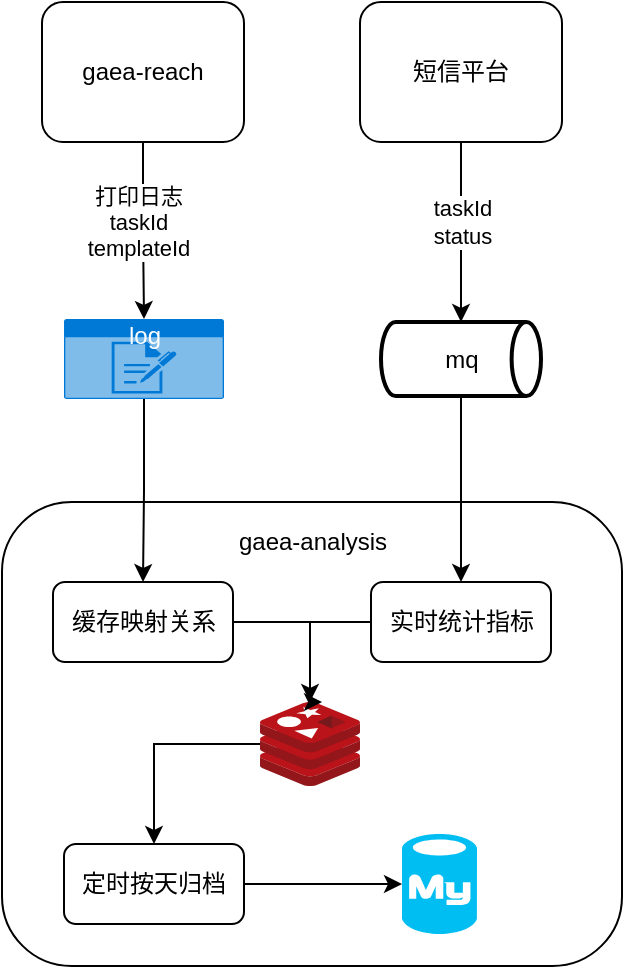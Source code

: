 <mxfile version="16.6.2" type="github">
  <diagram id="QfpV6kOfdEtOZohssIw-" name="Page-1">
    <mxGraphModel dx="1298" dy="834" grid="1" gridSize="10" guides="1" tooltips="1" connect="1" arrows="1" fold="1" page="1" pageScale="1" pageWidth="827" pageHeight="1169" math="0" shadow="0">
      <root>
        <mxCell id="0" />
        <mxCell id="1" parent="0" />
        <mxCell id="YGTyeJJ0-g0J-V8NWOky-4" value="" style="rounded=1;whiteSpace=wrap;html=1;" parent="1" vertex="1">
          <mxGeometry x="200" y="340" width="310" height="232" as="geometry" />
        </mxCell>
        <mxCell id="YGTyeJJ0-g0J-V8NWOky-19" value="" style="edgeStyle=orthogonalEdgeStyle;rounded=0;orthogonalLoop=1;jettySize=auto;html=1;exitX=0.5;exitY=1;exitDx=0;exitDy=0;exitPerimeter=0;" parent="1" source="enrKlfp2G_p9VQV3nfvR-1" target="YGTyeJJ0-g0J-V8NWOky-22" edge="1">
          <mxGeometry relative="1" as="geometry">
            <mxPoint x="270.5" y="287" as="sourcePoint" />
          </mxGeometry>
        </mxCell>
        <mxCell id="YGTyeJJ0-g0J-V8NWOky-34" style="edgeStyle=orthogonalEdgeStyle;rounded=0;orthogonalLoop=1;jettySize=auto;html=1;entryX=0.5;entryY=0;entryDx=0;entryDy=0;" parent="1" source="YGTyeJJ0-g0J-V8NWOky-9" target="YGTyeJJ0-g0J-V8NWOky-29" edge="1">
          <mxGeometry relative="1" as="geometry" />
        </mxCell>
        <mxCell id="YGTyeJJ0-g0J-V8NWOky-9" value="" style="sketch=0;aspect=fixed;html=1;points=[];align=center;image;fontSize=12;image=img/lib/mscae/Cache_Redis_Product.svg;" parent="1" vertex="1">
          <mxGeometry x="329" y="440" width="50" height="42" as="geometry" />
        </mxCell>
        <mxCell id="YGTyeJJ0-g0J-V8NWOky-11" value="" style="verticalLabelPosition=bottom;html=1;verticalAlign=top;align=center;strokeColor=none;fillColor=#00BEF2;shape=mxgraph.azure.mysql_database;" parent="1" vertex="1">
          <mxGeometry x="400" y="506" width="37.5" height="50" as="geometry" />
        </mxCell>
        <mxCell id="YGTyeJJ0-g0J-V8NWOky-25" value="" style="edgeStyle=orthogonalEdgeStyle;rounded=0;orthogonalLoop=1;jettySize=auto;html=1;" parent="1" source="YGTyeJJ0-g0J-V8NWOky-13" target="YGTyeJJ0-g0J-V8NWOky-24" edge="1">
          <mxGeometry relative="1" as="geometry" />
        </mxCell>
        <mxCell id="YGTyeJJ0-g0J-V8NWOky-13" value="mq" style="strokeWidth=2;html=1;shape=mxgraph.flowchart.direct_data;whiteSpace=wrap;" parent="1" vertex="1">
          <mxGeometry x="389.5" y="250" width="80" height="37" as="geometry" />
        </mxCell>
        <mxCell id="YGTyeJJ0-g0J-V8NWOky-16" value="" style="edgeStyle=orthogonalEdgeStyle;rounded=0;orthogonalLoop=1;jettySize=auto;html=1;" parent="1" source="YGTyeJJ0-g0J-V8NWOky-14" target="enrKlfp2G_p9VQV3nfvR-1" edge="1">
          <mxGeometry relative="1" as="geometry">
            <mxPoint x="270.5" y="250" as="targetPoint" />
          </mxGeometry>
        </mxCell>
        <mxCell id="YGTyeJJ0-g0J-V8NWOky-18" value="打印日志&lt;br&gt;taskId&lt;br&gt;templateId" style="edgeLabel;html=1;align=center;verticalAlign=middle;resizable=0;points=[];" parent="YGTyeJJ0-g0J-V8NWOky-16" vertex="1" connectable="0">
          <mxGeometry x="0.124" y="-3" relative="1" as="geometry">
            <mxPoint y="-10" as="offset" />
          </mxGeometry>
        </mxCell>
        <mxCell id="YGTyeJJ0-g0J-V8NWOky-14" value="gaea-reach" style="rounded=1;whiteSpace=wrap;html=1;" parent="1" vertex="1">
          <mxGeometry x="220" y="90" width="101" height="70" as="geometry" />
        </mxCell>
        <mxCell id="YGTyeJJ0-g0J-V8NWOky-17" value="" style="edgeStyle=orthogonalEdgeStyle;rounded=0;orthogonalLoop=1;jettySize=auto;html=1;" parent="1" source="YGTyeJJ0-g0J-V8NWOky-15" target="YGTyeJJ0-g0J-V8NWOky-13" edge="1">
          <mxGeometry relative="1" as="geometry" />
        </mxCell>
        <mxCell id="YGTyeJJ0-g0J-V8NWOky-21" value="taskId&lt;br&gt;status" style="edgeLabel;html=1;align=center;verticalAlign=middle;resizable=0;points=[];" parent="YGTyeJJ0-g0J-V8NWOky-17" vertex="1" connectable="0">
          <mxGeometry x="-0.356" y="2" relative="1" as="geometry">
            <mxPoint x="-2" y="11" as="offset" />
          </mxGeometry>
        </mxCell>
        <mxCell id="YGTyeJJ0-g0J-V8NWOky-15" value="短信平台" style="rounded=1;whiteSpace=wrap;html=1;" parent="1" vertex="1">
          <mxGeometry x="379" y="90" width="101" height="70" as="geometry" />
        </mxCell>
        <mxCell id="YGTyeJJ0-g0J-V8NWOky-23" style="edgeStyle=orthogonalEdgeStyle;rounded=0;orthogonalLoop=1;jettySize=auto;html=1;" parent="1" source="YGTyeJJ0-g0J-V8NWOky-22" target="YGTyeJJ0-g0J-V8NWOky-9" edge="1">
          <mxGeometry relative="1" as="geometry" />
        </mxCell>
        <mxCell id="YGTyeJJ0-g0J-V8NWOky-22" value="缓存映射关系" style="rounded=1;whiteSpace=wrap;html=1;" parent="1" vertex="1">
          <mxGeometry x="225.5" y="380" width="90" height="40" as="geometry" />
        </mxCell>
        <mxCell id="YGTyeJJ0-g0J-V8NWOky-35" style="edgeStyle=orthogonalEdgeStyle;rounded=0;orthogonalLoop=1;jettySize=auto;html=1;entryX=0.62;entryY=0;entryDx=0;entryDy=0;entryPerimeter=0;" parent="1" source="YGTyeJJ0-g0J-V8NWOky-24" target="YGTyeJJ0-g0J-V8NWOky-9" edge="1">
          <mxGeometry relative="1" as="geometry">
            <Array as="points">
              <mxPoint x="354" y="400" />
              <mxPoint x="354" y="440" />
            </Array>
          </mxGeometry>
        </mxCell>
        <mxCell id="YGTyeJJ0-g0J-V8NWOky-24" value="实时统计指标" style="rounded=1;whiteSpace=wrap;html=1;" parent="1" vertex="1">
          <mxGeometry x="384.5" y="380" width="90" height="40" as="geometry" />
        </mxCell>
        <mxCell id="YGTyeJJ0-g0J-V8NWOky-28" value="gaea-analysis" style="text;html=1;align=center;verticalAlign=middle;resizable=0;points=[];autosize=1;strokeColor=none;fillColor=none;" parent="1" vertex="1">
          <mxGeometry x="310" y="350" width="90" height="20" as="geometry" />
        </mxCell>
        <mxCell id="YGTyeJJ0-g0J-V8NWOky-31" value="" style="edgeStyle=orthogonalEdgeStyle;rounded=0;orthogonalLoop=1;jettySize=auto;html=1;" parent="1" source="YGTyeJJ0-g0J-V8NWOky-29" target="YGTyeJJ0-g0J-V8NWOky-11" edge="1">
          <mxGeometry relative="1" as="geometry" />
        </mxCell>
        <mxCell id="YGTyeJJ0-g0J-V8NWOky-29" value="定时按天归档" style="rounded=1;whiteSpace=wrap;html=1;" parent="1" vertex="1">
          <mxGeometry x="231" y="511" width="90" height="40" as="geometry" />
        </mxCell>
        <mxCell id="enrKlfp2G_p9VQV3nfvR-1" value="log" style="html=1;strokeColor=none;fillColor=#0079D6;labelPosition=center;verticalLabelPosition=middle;verticalAlign=top;align=center;fontSize=12;outlineConnect=0;spacingTop=-6;fontColor=#FFFFFF;sketch=0;shape=mxgraph.sitemap.log;" vertex="1" parent="1">
          <mxGeometry x="231" y="248.5" width="80" height="40" as="geometry" />
        </mxCell>
      </root>
    </mxGraphModel>
  </diagram>
</mxfile>

